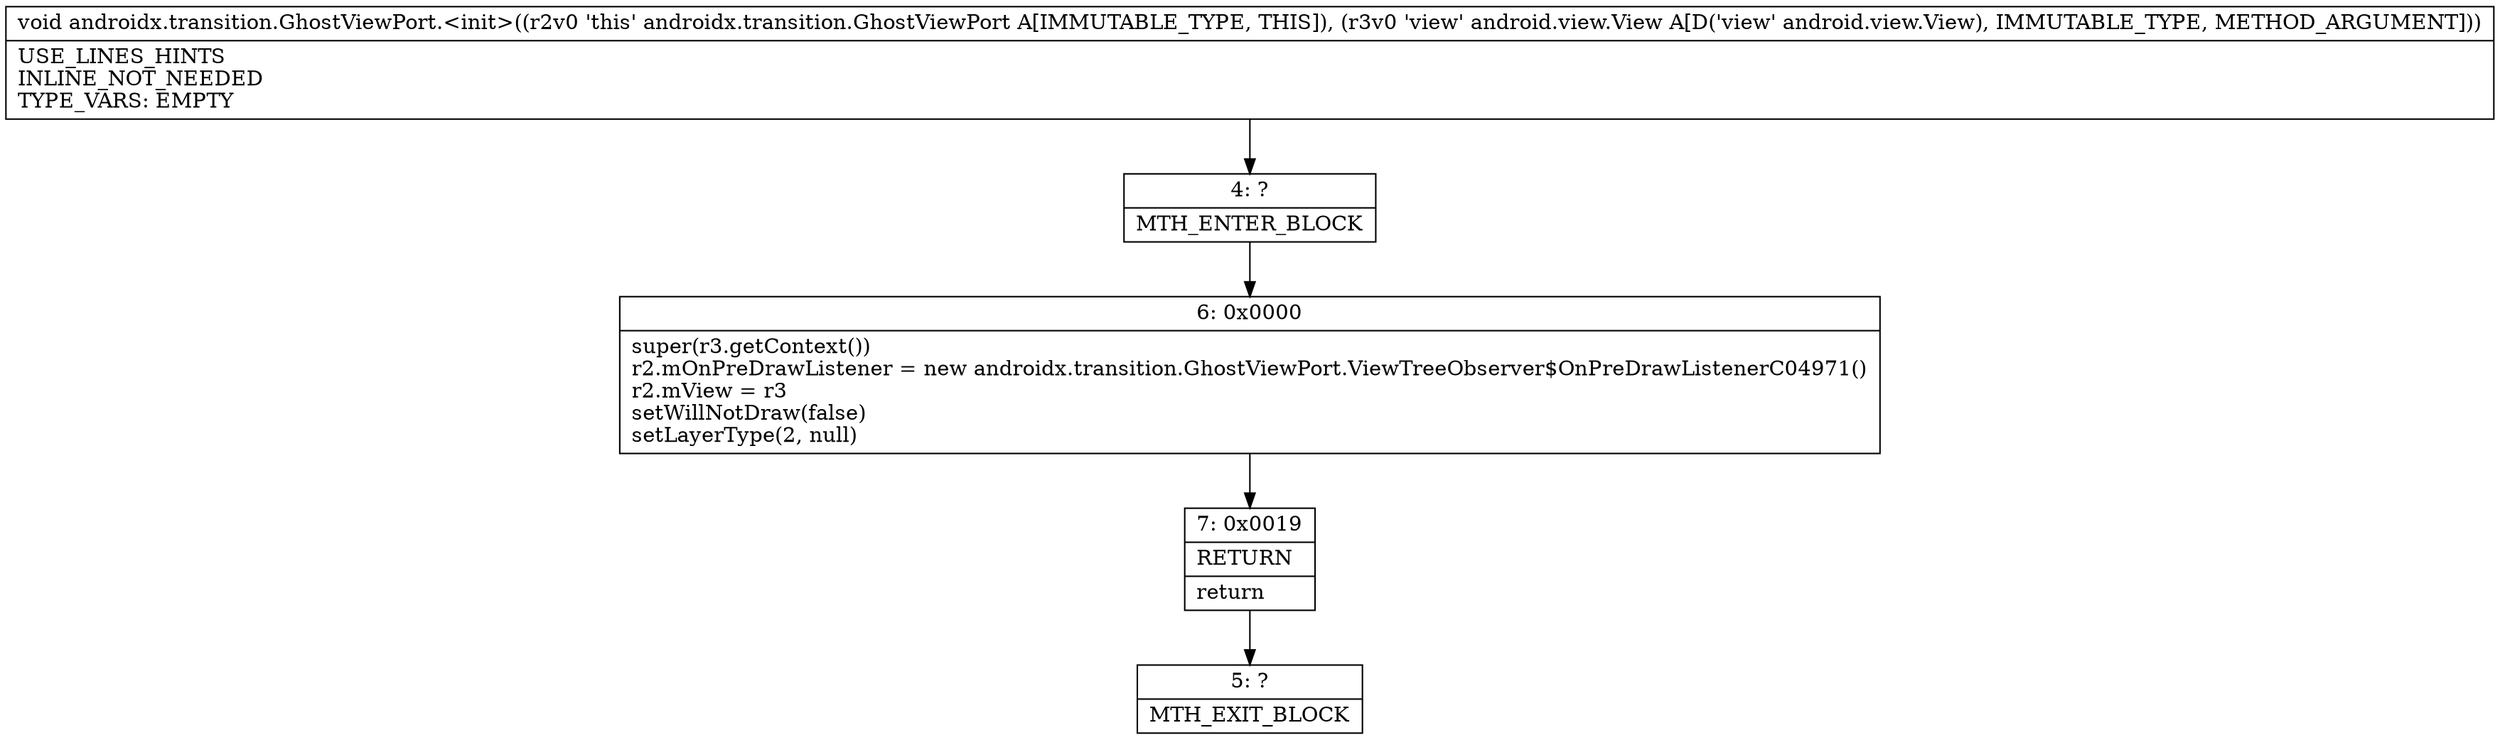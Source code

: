 digraph "CFG forandroidx.transition.GhostViewPort.\<init\>(Landroid\/view\/View;)V" {
Node_4 [shape=record,label="{4\:\ ?|MTH_ENTER_BLOCK\l}"];
Node_6 [shape=record,label="{6\:\ 0x0000|super(r3.getContext())\lr2.mOnPreDrawListener = new androidx.transition.GhostViewPort.ViewTreeObserver$OnPreDrawListenerC04971()\lr2.mView = r3\lsetWillNotDraw(false)\lsetLayerType(2, null)\l}"];
Node_7 [shape=record,label="{7\:\ 0x0019|RETURN\l|return\l}"];
Node_5 [shape=record,label="{5\:\ ?|MTH_EXIT_BLOCK\l}"];
MethodNode[shape=record,label="{void androidx.transition.GhostViewPort.\<init\>((r2v0 'this' androidx.transition.GhostViewPort A[IMMUTABLE_TYPE, THIS]), (r3v0 'view' android.view.View A[D('view' android.view.View), IMMUTABLE_TYPE, METHOD_ARGUMENT]))  | USE_LINES_HINTS\lINLINE_NOT_NEEDED\lTYPE_VARS: EMPTY\l}"];
MethodNode -> Node_4;Node_4 -> Node_6;
Node_6 -> Node_7;
Node_7 -> Node_5;
}


